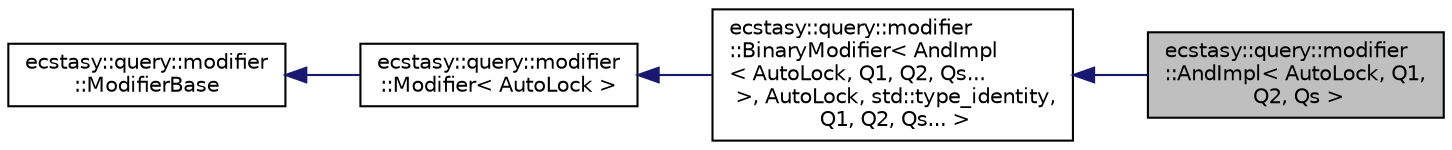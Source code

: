 digraph "ecstasy::query::modifier::AndImpl&lt; AutoLock, Q1, Q2, Qs &gt;"
{
 // LATEX_PDF_SIZE
  edge [fontname="Helvetica",fontsize="10",labelfontname="Helvetica",labelfontsize="10"];
  node [fontname="Helvetica",fontsize="10",shape=record];
  rankdir="LR";
  Node1 [label="ecstasy::query::modifier\l::AndImpl\< AutoLock, Q1,\l Q2, Qs \>",height=0.2,width=0.4,color="black", fillcolor="grey75", style="filled", fontcolor="black",tooltip="Binary query modifier which performs a and between at least two queryables."];
  Node2 -> Node1 [dir="back",color="midnightblue",fontsize="10",style="solid",fontname="Helvetica"];
  Node2 [label="ecstasy::query::modifier\l::BinaryModifier\< AndImpl\l\< AutoLock, Q1, Q2, Qs...\l \>, AutoLock, std::type_identity,\l Q1, Q2, Qs... \>",height=0.2,width=0.4,color="black", fillcolor="white", style="filled",URL="$classecstasy_1_1query_1_1modifier_1_1_binary_modifier.html",tooltip=" "];
  Node3 -> Node2 [dir="back",color="midnightblue",fontsize="10",style="solid",fontname="Helvetica"];
  Node3 [label="ecstasy::query::modifier\l::Modifier\< AutoLock \>",height=0.2,width=0.4,color="black", fillcolor="white", style="filled",URL="$classecstasy_1_1query_1_1modifier_1_1_modifier.html",tooltip=" "];
  Node4 -> Node3 [dir="back",color="midnightblue",fontsize="10",style="solid",fontname="Helvetica"];
  Node4 [label="ecstasy::query::modifier\l::ModifierBase",height=0.2,width=0.4,color="black", fillcolor="white", style="filled",URL="$classecstasy_1_1query_1_1modifier_1_1_modifier_base.html",tooltip="Base class for all query modifiers."];
}
